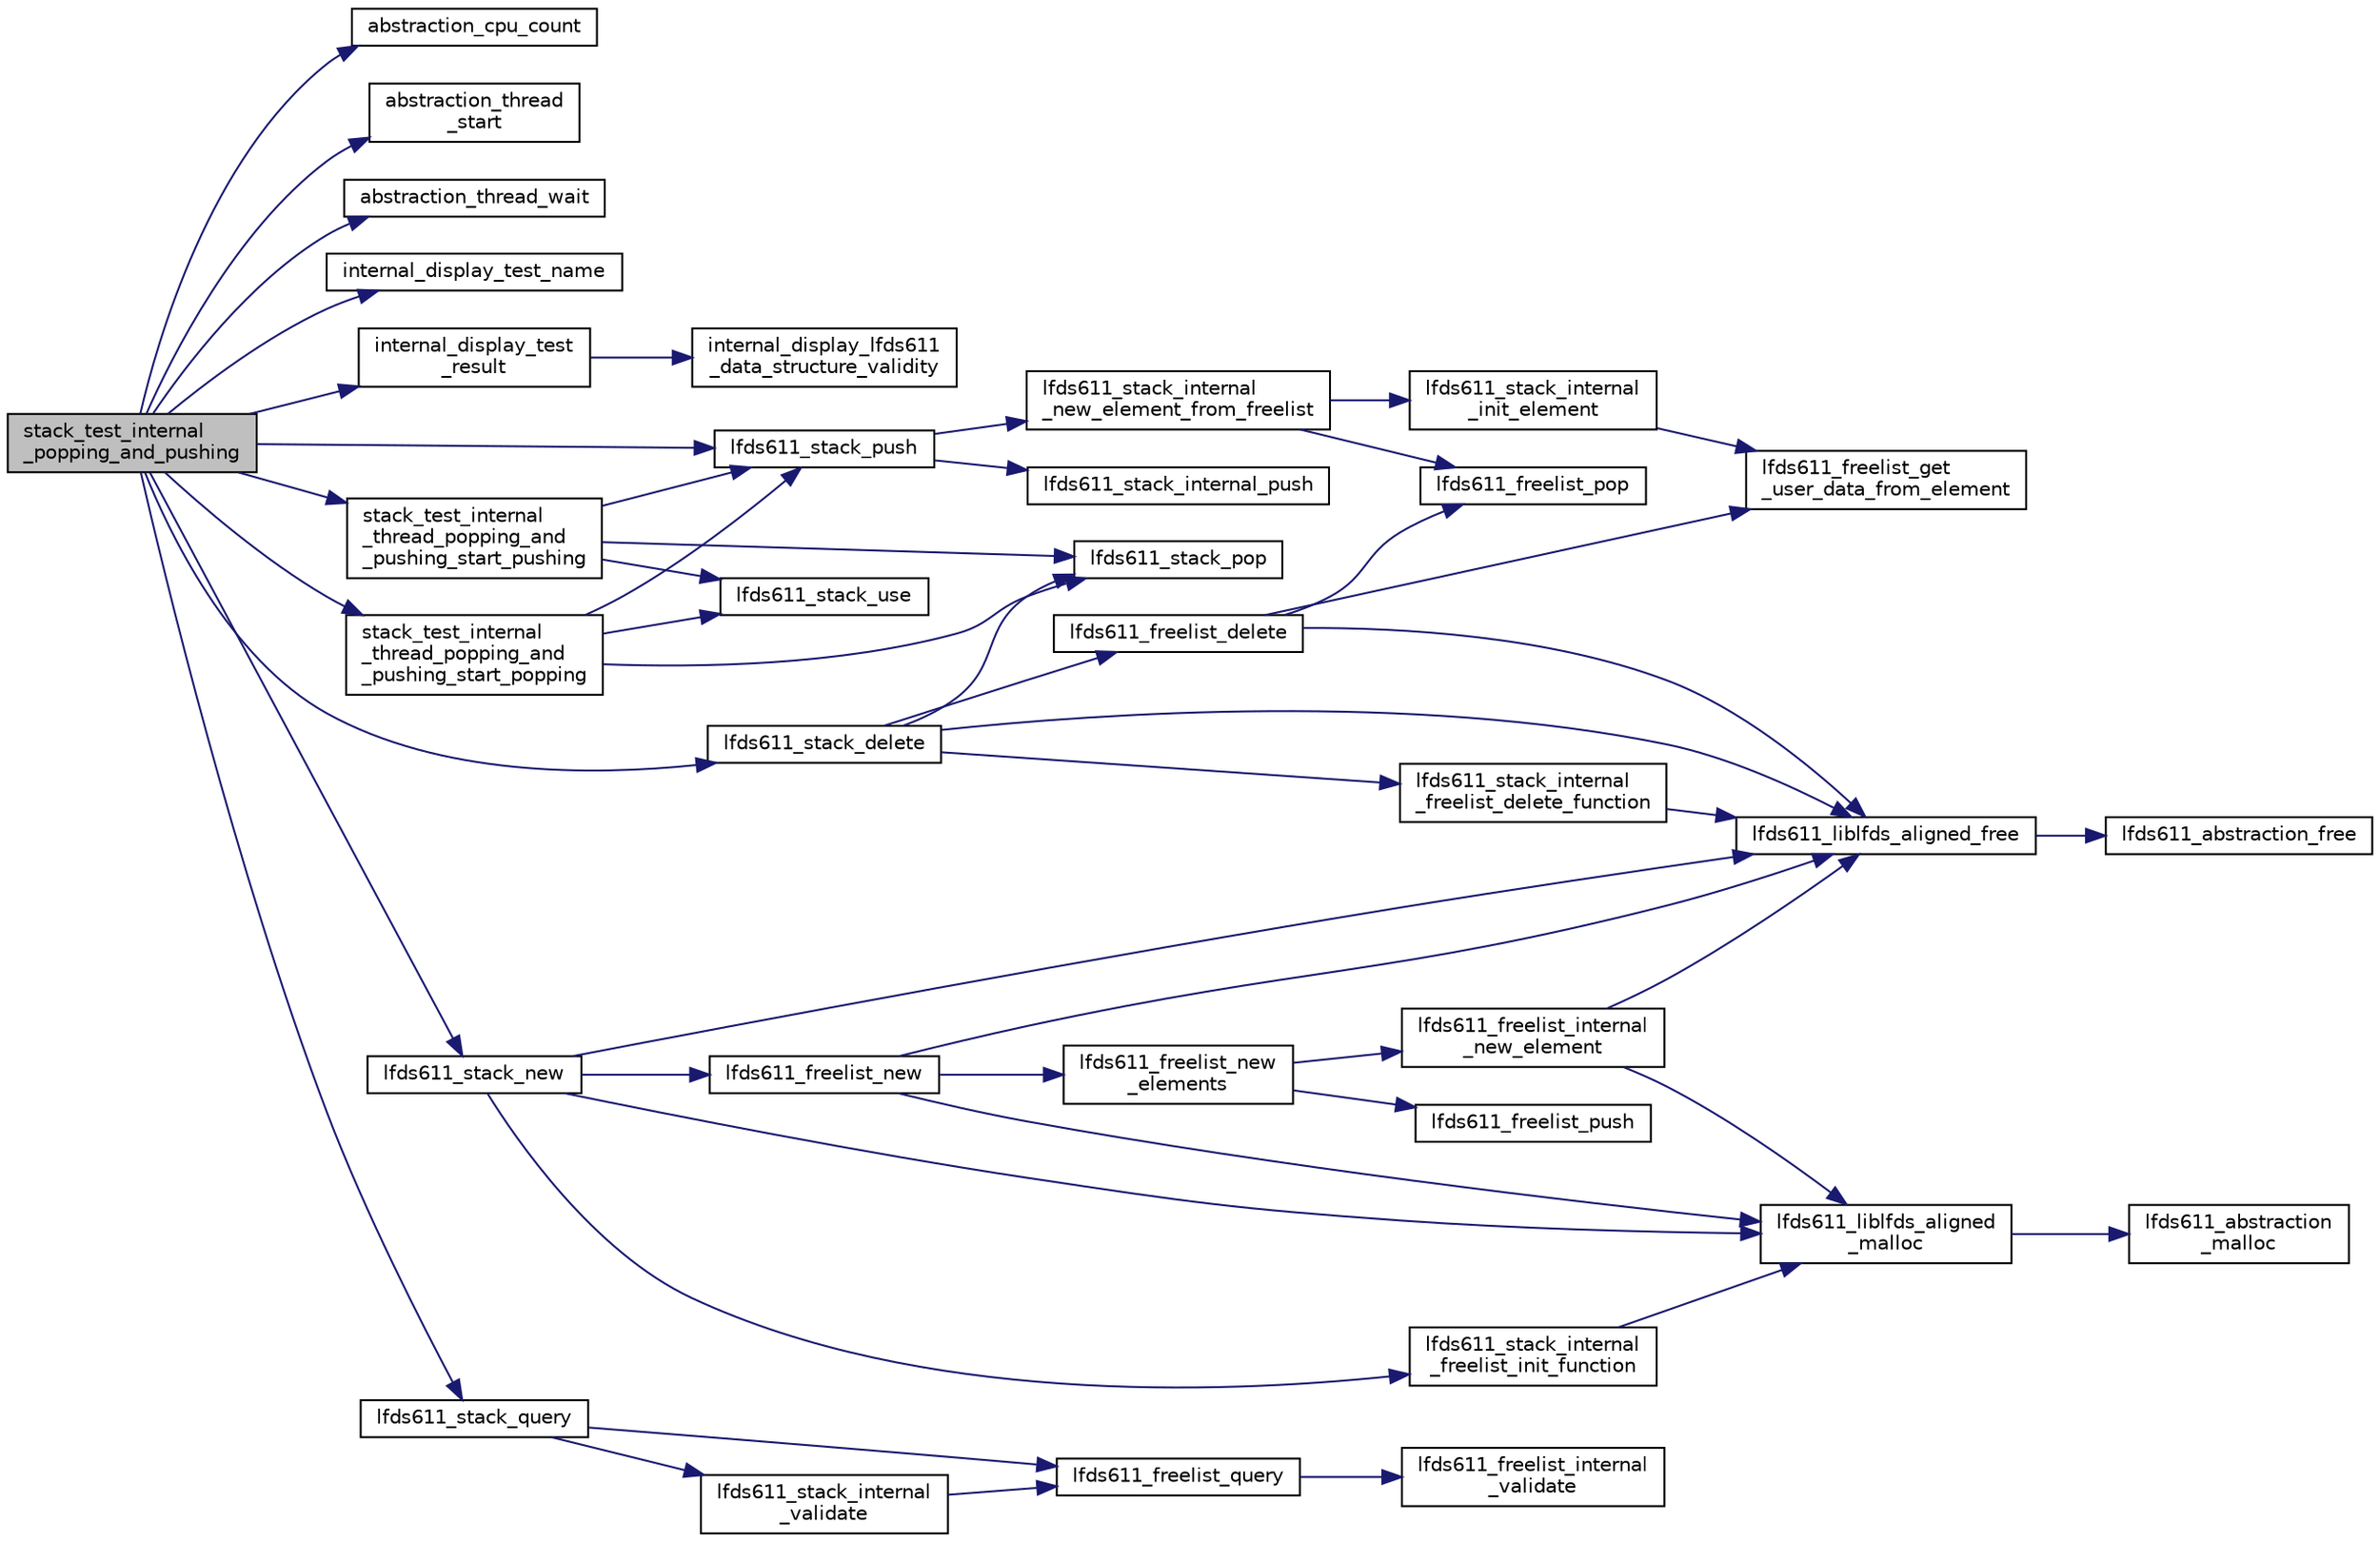digraph "stack_test_internal_popping_and_pushing"
{
 // LATEX_PDF_SIZE
  edge [fontname="Helvetica",fontsize="10",labelfontname="Helvetica",labelfontsize="10"];
  node [fontname="Helvetica",fontsize="10",shape=record];
  rankdir="LR";
  Node1 [label="stack_test_internal\l_popping_and_pushing",height=0.2,width=0.4,color="black", fillcolor="grey75", style="filled", fontcolor="black",tooltip=" "];
  Node1 -> Node2 [color="midnightblue",fontsize="10",style="solid",fontname="Helvetica"];
  Node2 [label="abstraction_cpu_count",height=0.2,width=0.4,color="black", fillcolor="white", style="filled",URL="$abstraction_8h.html#a4773494a7946176d6998851a05bdb883",tooltip=" "];
  Node1 -> Node3 [color="midnightblue",fontsize="10",style="solid",fontname="Helvetica"];
  Node3 [label="abstraction_thread\l_start",height=0.2,width=0.4,color="black", fillcolor="white", style="filled",URL="$abstraction_8h.html#ae5062f18a7f9d1229a2ad304fad8ee80",tooltip=" "];
  Node1 -> Node4 [color="midnightblue",fontsize="10",style="solid",fontname="Helvetica"];
  Node4 [label="abstraction_thread_wait",height=0.2,width=0.4,color="black", fillcolor="white", style="filled",URL="$abstraction_8h.html#a435577c3aa1cd4e3ad96dad0e7bb5343",tooltip=" "];
  Node1 -> Node5 [color="midnightblue",fontsize="10",style="solid",fontname="Helvetica"];
  Node5 [label="internal_display_test_name",height=0.2,width=0.4,color="black", fillcolor="white", style="filled",URL="$liblfds6_81_81_2test_2src_2internal_8h.html#aefa00ae6482f53425ee23fe999fafd46",tooltip=" "];
  Node1 -> Node6 [color="midnightblue",fontsize="10",style="solid",fontname="Helvetica"];
  Node6 [label="internal_display_test\l_result",height=0.2,width=0.4,color="black", fillcolor="white", style="filled",URL="$liblfds6_81_81_2test_2src_2internal_8h.html#a1e833dcf2d641718dfc67d2a0b238090",tooltip=" "];
  Node6 -> Node7 [color="midnightblue",fontsize="10",style="solid",fontname="Helvetica"];
  Node7 [label="internal_display_lfds611\l_data_structure_validity",height=0.2,width=0.4,color="black", fillcolor="white", style="filled",URL="$liblfds6_81_81_2test_2src_2misc_8c.html#a0cfaa083cc9e65a1ebba5e36447f866e",tooltip=" "];
  Node1 -> Node8 [color="midnightblue",fontsize="10",style="solid",fontname="Helvetica"];
  Node8 [label="lfds611_stack_delete",height=0.2,width=0.4,color="black", fillcolor="white", style="filled",URL="$liblfds611_8h.html#a19283adac4777c58acf5b45e1107dcd6",tooltip=" "];
  Node8 -> Node9 [color="midnightblue",fontsize="10",style="solid",fontname="Helvetica"];
  Node9 [label="lfds611_freelist_delete",height=0.2,width=0.4,color="black", fillcolor="white", style="filled",URL="$liblfds611_8h.html#ad0fd224788d8b90f485936c893047eba",tooltip=" "];
  Node9 -> Node10 [color="midnightblue",fontsize="10",style="solid",fontname="Helvetica"];
  Node10 [label="lfds611_freelist_get\l_user_data_from_element",height=0.2,width=0.4,color="black", fillcolor="white", style="filled",URL="$liblfds611_8h.html#a6b5836f54710e3591e4198a627423637",tooltip=" "];
  Node9 -> Node11 [color="midnightblue",fontsize="10",style="solid",fontname="Helvetica"];
  Node11 [label="lfds611_freelist_pop",height=0.2,width=0.4,color="black", fillcolor="white", style="filled",URL="$liblfds611_8h.html#a553d79ea0648f758e195ff7765656c93",tooltip=" "];
  Node9 -> Node12 [color="midnightblue",fontsize="10",style="solid",fontname="Helvetica"];
  Node12 [label="lfds611_liblfds_aligned_free",height=0.2,width=0.4,color="black", fillcolor="white", style="filled",URL="$lfds611__liblfds__aligned__free_8c.html#a5b0eb518fc6503b2dd0783d0eb274a07",tooltip=" "];
  Node12 -> Node13 [color="midnightblue",fontsize="10",style="solid",fontname="Helvetica"];
  Node13 [label="lfds611_abstraction_free",height=0.2,width=0.4,color="black", fillcolor="white", style="filled",URL="$liblfds611_8h.html#a5796470ada3d968b218382b2e17bffda",tooltip=" "];
  Node8 -> Node12 [color="midnightblue",fontsize="10",style="solid",fontname="Helvetica"];
  Node8 -> Node14 [color="midnightblue",fontsize="10",style="solid",fontname="Helvetica"];
  Node14 [label="lfds611_stack_internal\l_freelist_delete_function",height=0.2,width=0.4,color="black", fillcolor="white", style="filled",URL="$lfds611__stack__delete_8c.html#a327e77ecdf3d72582d84c5af5975bbb8",tooltip=" "];
  Node14 -> Node12 [color="midnightblue",fontsize="10",style="solid",fontname="Helvetica"];
  Node8 -> Node15 [color="midnightblue",fontsize="10",style="solid",fontname="Helvetica"];
  Node15 [label="lfds611_stack_pop",height=0.2,width=0.4,color="black", fillcolor="white", style="filled",URL="$liblfds611_8h.html#ac106f34717f6179883fd5a9e38c145b5",tooltip=" "];
  Node1 -> Node16 [color="midnightblue",fontsize="10",style="solid",fontname="Helvetica"];
  Node16 [label="lfds611_stack_new",height=0.2,width=0.4,color="black", fillcolor="white", style="filled",URL="$liblfds611_8h.html#a385810a5ab32cbfd478616f3a69c664c",tooltip=" "];
  Node16 -> Node17 [color="midnightblue",fontsize="10",style="solid",fontname="Helvetica"];
  Node17 [label="lfds611_freelist_new",height=0.2,width=0.4,color="black", fillcolor="white", style="filled",URL="$liblfds611_8h.html#a2045c8edde63991a6ff575e81a515d1e",tooltip=" "];
  Node17 -> Node18 [color="midnightblue",fontsize="10",style="solid",fontname="Helvetica"];
  Node18 [label="lfds611_freelist_new\l_elements",height=0.2,width=0.4,color="black", fillcolor="white", style="filled",URL="$lfds611__freelist__new_8c.html#ad2958223967d1c42b02507e5555aa73c",tooltip=" "];
  Node18 -> Node19 [color="midnightblue",fontsize="10",style="solid",fontname="Helvetica"];
  Node19 [label="lfds611_freelist_internal\l_new_element",height=0.2,width=0.4,color="black", fillcolor="white", style="filled",URL="$lfds611__freelist__new_8c.html#a14acdaafc0d4b786ed069643cdfe11a7",tooltip=" "];
  Node19 -> Node12 [color="midnightblue",fontsize="10",style="solid",fontname="Helvetica"];
  Node19 -> Node20 [color="midnightblue",fontsize="10",style="solid",fontname="Helvetica"];
  Node20 [label="lfds611_liblfds_aligned\l_malloc",height=0.2,width=0.4,color="black", fillcolor="white", style="filled",URL="$lfds611__liblfds__aligned__malloc_8c.html#acd74f805ced4ccbdecfc5da98af08075",tooltip=" "];
  Node20 -> Node21 [color="midnightblue",fontsize="10",style="solid",fontname="Helvetica"];
  Node21 [label="lfds611_abstraction\l_malloc",height=0.2,width=0.4,color="black", fillcolor="white", style="filled",URL="$liblfds611_8h.html#acd1cd11a60915ba16abaeb73abaf9f5f",tooltip=" "];
  Node18 -> Node22 [color="midnightblue",fontsize="10",style="solid",fontname="Helvetica"];
  Node22 [label="lfds611_freelist_push",height=0.2,width=0.4,color="black", fillcolor="white", style="filled",URL="$liblfds611_8h.html#a115d27997203d9d619d511aa7b43b623",tooltip=" "];
  Node17 -> Node12 [color="midnightblue",fontsize="10",style="solid",fontname="Helvetica"];
  Node17 -> Node20 [color="midnightblue",fontsize="10",style="solid",fontname="Helvetica"];
  Node16 -> Node12 [color="midnightblue",fontsize="10",style="solid",fontname="Helvetica"];
  Node16 -> Node20 [color="midnightblue",fontsize="10",style="solid",fontname="Helvetica"];
  Node16 -> Node23 [color="midnightblue",fontsize="10",style="solid",fontname="Helvetica"];
  Node23 [label="lfds611_stack_internal\l_freelist_init_function",height=0.2,width=0.4,color="black", fillcolor="white", style="filled",URL="$lfds611__stack__new_8c.html#adcbc8b2bcf1ca6200331a4c8b8d9464a",tooltip=" "];
  Node23 -> Node20 [color="midnightblue",fontsize="10",style="solid",fontname="Helvetica"];
  Node1 -> Node24 [color="midnightblue",fontsize="10",style="solid",fontname="Helvetica"];
  Node24 [label="lfds611_stack_push",height=0.2,width=0.4,color="black", fillcolor="white", style="filled",URL="$liblfds611_8h.html#a4f667598eced5b46547b914117347f40",tooltip=" "];
  Node24 -> Node25 [color="midnightblue",fontsize="10",style="solid",fontname="Helvetica"];
  Node25 [label="lfds611_stack_internal\l_new_element_from_freelist",height=0.2,width=0.4,color="black", fillcolor="white", style="filled",URL="$lfds611__stack__internal_8h.html#abe2aa6b482c1dff531cebc05923e6a7a",tooltip=" "];
  Node25 -> Node11 [color="midnightblue",fontsize="10",style="solid",fontname="Helvetica"];
  Node25 -> Node26 [color="midnightblue",fontsize="10",style="solid",fontname="Helvetica"];
  Node26 [label="lfds611_stack_internal\l_init_element",height=0.2,width=0.4,color="black", fillcolor="white", style="filled",URL="$lfds611__stack__new_8c.html#a584d5101d6afde164fde9dd8028cd575",tooltip=" "];
  Node26 -> Node10 [color="midnightblue",fontsize="10",style="solid",fontname="Helvetica"];
  Node24 -> Node27 [color="midnightblue",fontsize="10",style="solid",fontname="Helvetica"];
  Node27 [label="lfds611_stack_internal_push",height=0.2,width=0.4,color="black", fillcolor="white", style="filled",URL="$lfds611__stack__push__pop_8c.html#acd956b484c9195f477ba05eae0faecfe",tooltip=" "];
  Node1 -> Node28 [color="midnightblue",fontsize="10",style="solid",fontname="Helvetica"];
  Node28 [label="lfds611_stack_query",height=0.2,width=0.4,color="black", fillcolor="white", style="filled",URL="$liblfds611_8h.html#a3b589663d220caf9cd2b1ba639f55c70",tooltip=" "];
  Node28 -> Node29 [color="midnightblue",fontsize="10",style="solid",fontname="Helvetica"];
  Node29 [label="lfds611_freelist_query",height=0.2,width=0.4,color="black", fillcolor="white", style="filled",URL="$liblfds611_8h.html#ae97f5127029cc5e693e0ca45c1eccefe",tooltip=" "];
  Node29 -> Node30 [color="midnightblue",fontsize="10",style="solid",fontname="Helvetica"];
  Node30 [label="lfds611_freelist_internal\l_validate",height=0.2,width=0.4,color="black", fillcolor="white", style="filled",URL="$lfds611__freelist__query_8c.html#adf1ca2202e9895fae4b145494b89a484",tooltip=" "];
  Node28 -> Node31 [color="midnightblue",fontsize="10",style="solid",fontname="Helvetica"];
  Node31 [label="lfds611_stack_internal\l_validate",height=0.2,width=0.4,color="black", fillcolor="white", style="filled",URL="$lfds611__stack__query_8c.html#ab233863ce80d144b793105bdd5ca36bb",tooltip=" "];
  Node31 -> Node29 [color="midnightblue",fontsize="10",style="solid",fontname="Helvetica"];
  Node1 -> Node32 [color="midnightblue",fontsize="10",style="solid",fontname="Helvetica"];
  Node32 [label="stack_test_internal\l_thread_popping_and\l_pushing_start_popping",height=0.2,width=0.4,color="black", fillcolor="white", style="filled",URL="$test__stack_8c.html#ab89eaf61d205b9a089ff259afe5fc795",tooltip=" "];
  Node32 -> Node15 [color="midnightblue",fontsize="10",style="solid",fontname="Helvetica"];
  Node32 -> Node24 [color="midnightblue",fontsize="10",style="solid",fontname="Helvetica"];
  Node32 -> Node33 [color="midnightblue",fontsize="10",style="solid",fontname="Helvetica"];
  Node33 [label="lfds611_stack_use",height=0.2,width=0.4,color="black", fillcolor="white", style="filled",URL="$liblfds611_8h.html#a632ea75de64ccd368e3f20c9d4659a53",tooltip=" "];
  Node1 -> Node34 [color="midnightblue",fontsize="10",style="solid",fontname="Helvetica"];
  Node34 [label="stack_test_internal\l_thread_popping_and\l_pushing_start_pushing",height=0.2,width=0.4,color="black", fillcolor="white", style="filled",URL="$test__stack_8c.html#a7675060d3b16114bdf4eb84edd4b2399",tooltip=" "];
  Node34 -> Node15 [color="midnightblue",fontsize="10",style="solid",fontname="Helvetica"];
  Node34 -> Node24 [color="midnightblue",fontsize="10",style="solid",fontname="Helvetica"];
  Node34 -> Node33 [color="midnightblue",fontsize="10",style="solid",fontname="Helvetica"];
}
